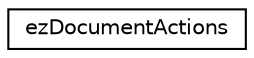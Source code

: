 digraph "Graphical Class Hierarchy"
{
 // LATEX_PDF_SIZE
  edge [fontname="Helvetica",fontsize="10",labelfontname="Helvetica",labelfontsize="10"];
  node [fontname="Helvetica",fontsize="10",shape=record];
  rankdir="LR";
  Node0 [label="ezDocumentActions",height=0.2,width=0.4,color="black", fillcolor="white", style="filled",URL="$d6/dbc/classez_document_actions.htm",tooltip=" "];
}
